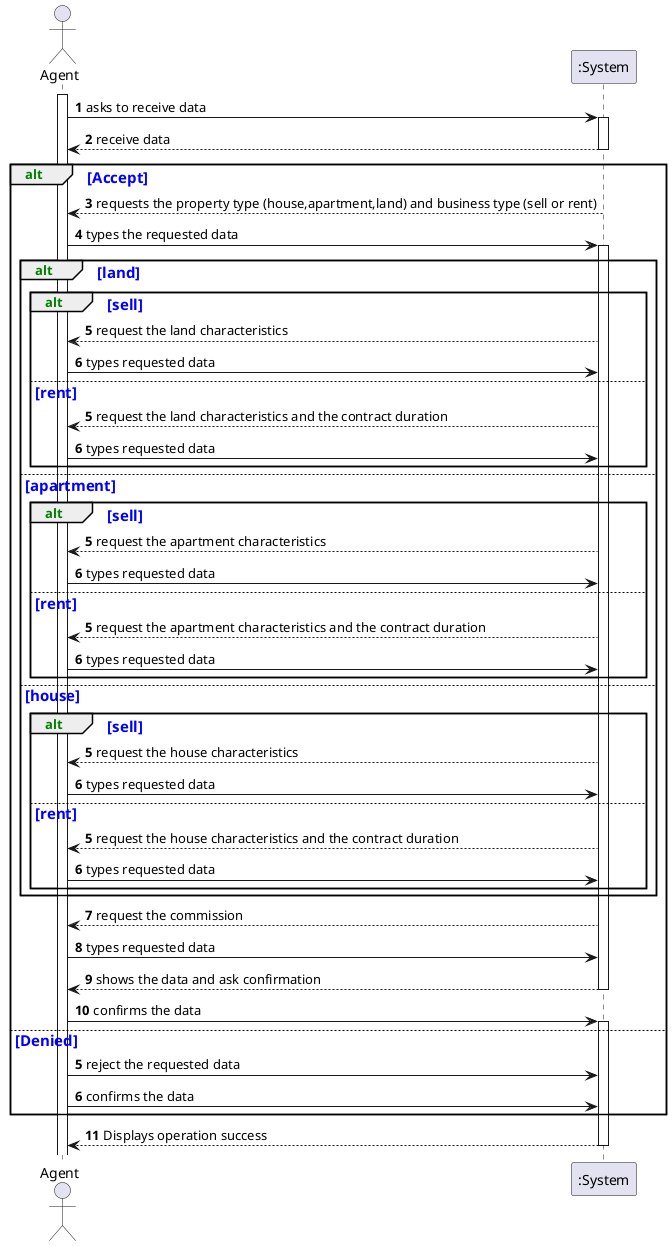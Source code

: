 @startuml
'alt styling
skinparam SequenceGroupHeaderFontColor green
skinparam SequenceGroupFontColor blue
skinparam SequenceGroupFontSize 15
'Middle text styling
'skinparam sequenceMessageAlign center
'skinparam sequenceMessageAlign direction
autonumber

actor "Agent" as A

participant ":System" as System

activate A

        A -> System : asks to receive data
    activate System

        System --> A : receive data
    deactivate System

    'if statement
    alt Accept
        System --> A : requests the property type (house,apartment,land) and business type (sell or rent)
    deactivate System

        A -> System : types the requested data
    activate System

        alt land
            alt sell
                autonumber 5
                System-->A : request the land characteristics

                A -> System : types requested data
            else rent
                autonumber 5
                System-->A : request the land characteristics and the contract duration

                A -> System : types requested data
            end

        else apartment
            alt sell
                autonumber 5
                System-->A : request the apartment characteristics

                A -> System : types requested data

            else rent
                autonumber 5
                System-->A : request the apartment characteristics and the contract duration

                A -> System : types requested data
            end

        else house
            alt sell
                autonumber 5
                System-->A : request the house characteristics

                A -> System : types requested data

            else rent
                autonumber 5
                System-->A : request the house characteristics and the contract duration

                A -> System : types requested data
            end

        end

        autonumber 7
        System-->A : request the commission

        A -> System : types requested data

        System --> A : shows the data and ask confirmation
        deactivate System

        A -> System : confirms the data
        activate System

    else Denied
        autonumber 5
        A -> System : reject the requested data

        A -> System : confirms the data
    end

    'Final Part
    autonumber 11
    System --> A : Displays operation success
    deactivate System
@enduml